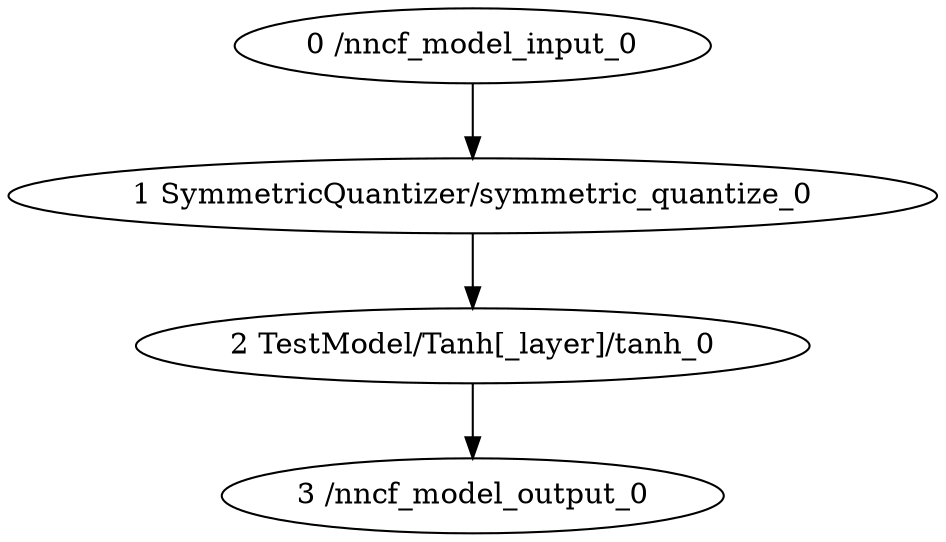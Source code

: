 strict digraph  {
"0 /nncf_model_input_0" [id=0, type=nncf_model_input];
"1 SymmetricQuantizer/symmetric_quantize_0" [id=1, type=symmetric_quantize];
"2 TestModel/Tanh[_layer]/tanh_0" [id=2, type=tanh];
"3 /nncf_model_output_0" [id=3, type=nncf_model_output];
"0 /nncf_model_input_0" -> "1 SymmetricQuantizer/symmetric_quantize_0";
"1 SymmetricQuantizer/symmetric_quantize_0" -> "2 TestModel/Tanh[_layer]/tanh_0";
"2 TestModel/Tanh[_layer]/tanh_0" -> "3 /nncf_model_output_0";
}
